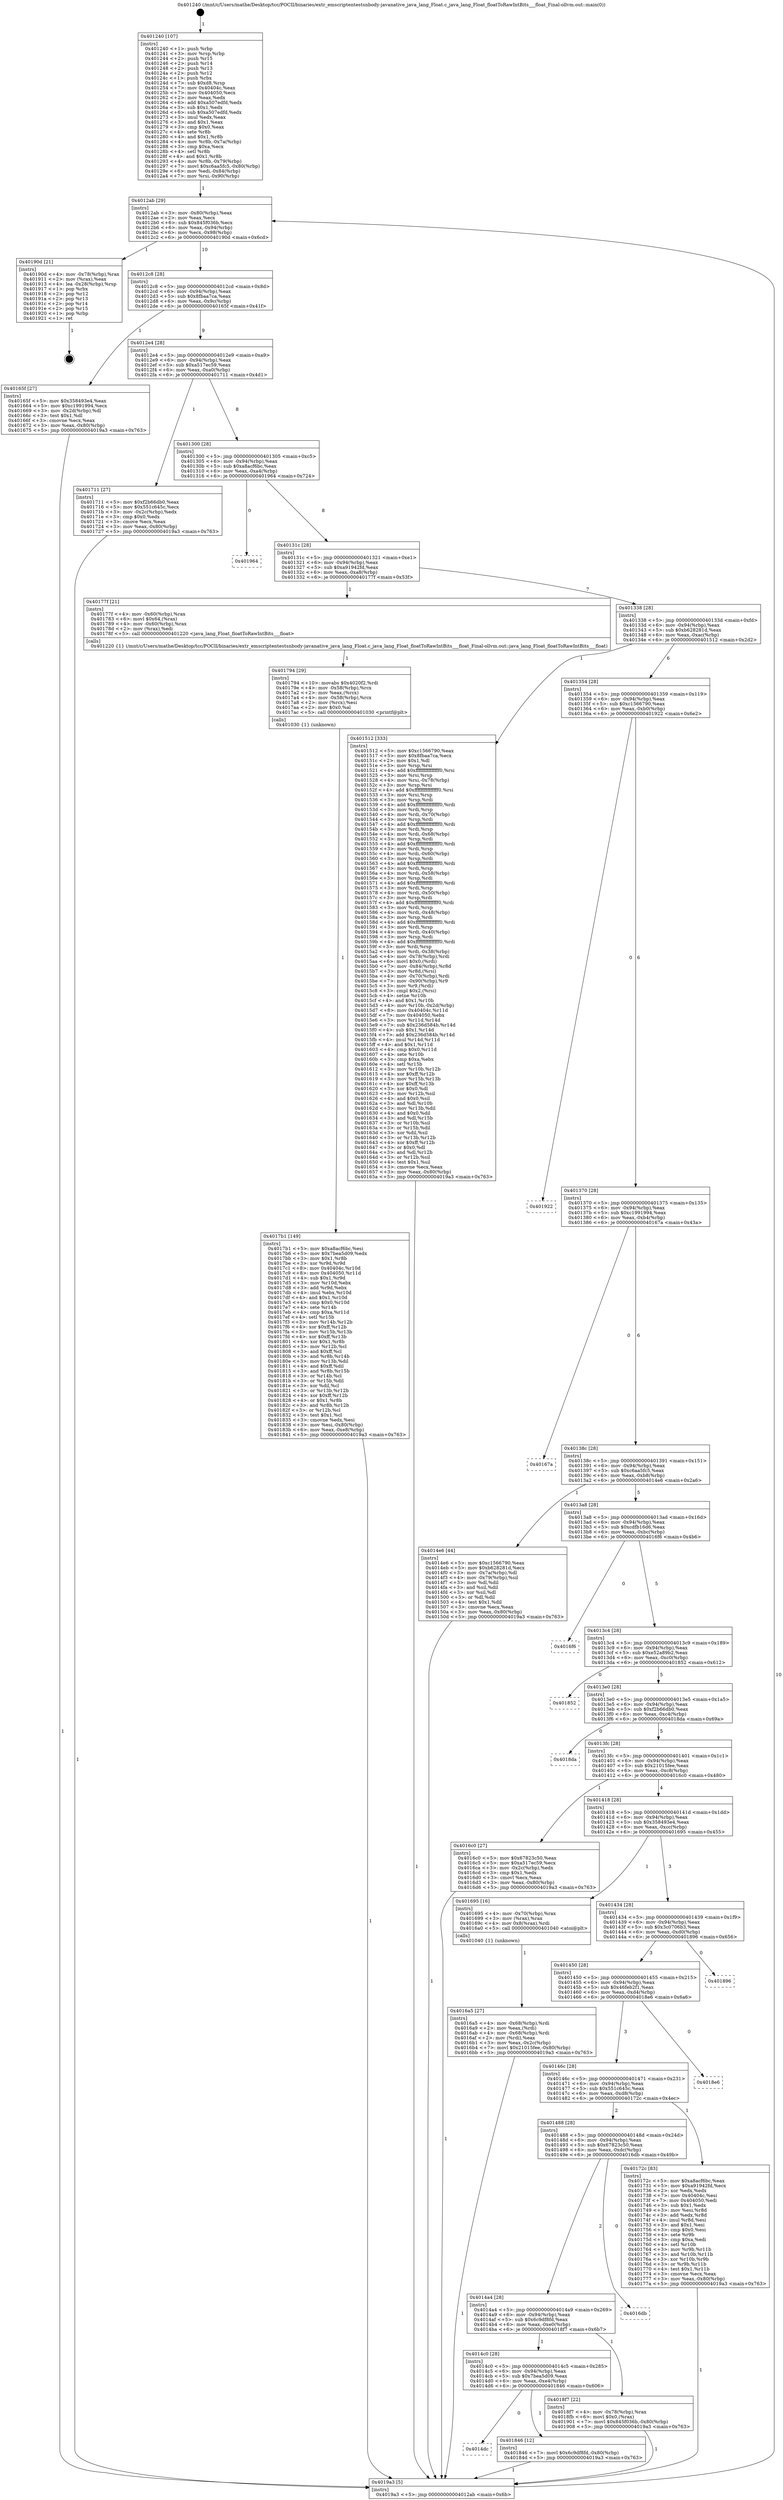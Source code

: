 digraph "0x401240" {
  label = "0x401240 (/mnt/c/Users/mathe/Desktop/tcc/POCII/binaries/extr_emscriptentestsnbody-javanative_java_lang_Float.c_java_lang_Float_floatToRawIntBits___float_Final-ollvm.out::main(0))"
  labelloc = "t"
  node[shape=record]

  Entry [label="",width=0.3,height=0.3,shape=circle,fillcolor=black,style=filled]
  "0x4012ab" [label="{
     0x4012ab [29]\l
     | [instrs]\l
     &nbsp;&nbsp;0x4012ab \<+3\>: mov -0x80(%rbp),%eax\l
     &nbsp;&nbsp;0x4012ae \<+2\>: mov %eax,%ecx\l
     &nbsp;&nbsp;0x4012b0 \<+6\>: sub $0x845f036b,%ecx\l
     &nbsp;&nbsp;0x4012b6 \<+6\>: mov %eax,-0x94(%rbp)\l
     &nbsp;&nbsp;0x4012bc \<+6\>: mov %ecx,-0x98(%rbp)\l
     &nbsp;&nbsp;0x4012c2 \<+6\>: je 000000000040190d \<main+0x6cd\>\l
  }"]
  "0x40190d" [label="{
     0x40190d [21]\l
     | [instrs]\l
     &nbsp;&nbsp;0x40190d \<+4\>: mov -0x78(%rbp),%rax\l
     &nbsp;&nbsp;0x401911 \<+2\>: mov (%rax),%eax\l
     &nbsp;&nbsp;0x401913 \<+4\>: lea -0x28(%rbp),%rsp\l
     &nbsp;&nbsp;0x401917 \<+1\>: pop %rbx\l
     &nbsp;&nbsp;0x401918 \<+2\>: pop %r12\l
     &nbsp;&nbsp;0x40191a \<+2\>: pop %r13\l
     &nbsp;&nbsp;0x40191c \<+2\>: pop %r14\l
     &nbsp;&nbsp;0x40191e \<+2\>: pop %r15\l
     &nbsp;&nbsp;0x401920 \<+1\>: pop %rbp\l
     &nbsp;&nbsp;0x401921 \<+1\>: ret\l
  }"]
  "0x4012c8" [label="{
     0x4012c8 [28]\l
     | [instrs]\l
     &nbsp;&nbsp;0x4012c8 \<+5\>: jmp 00000000004012cd \<main+0x8d\>\l
     &nbsp;&nbsp;0x4012cd \<+6\>: mov -0x94(%rbp),%eax\l
     &nbsp;&nbsp;0x4012d3 \<+5\>: sub $0x8fbaa7ca,%eax\l
     &nbsp;&nbsp;0x4012d8 \<+6\>: mov %eax,-0x9c(%rbp)\l
     &nbsp;&nbsp;0x4012de \<+6\>: je 000000000040165f \<main+0x41f\>\l
  }"]
  Exit [label="",width=0.3,height=0.3,shape=circle,fillcolor=black,style=filled,peripheries=2]
  "0x40165f" [label="{
     0x40165f [27]\l
     | [instrs]\l
     &nbsp;&nbsp;0x40165f \<+5\>: mov $0x358493e4,%eax\l
     &nbsp;&nbsp;0x401664 \<+5\>: mov $0xc1991994,%ecx\l
     &nbsp;&nbsp;0x401669 \<+3\>: mov -0x2d(%rbp),%dl\l
     &nbsp;&nbsp;0x40166c \<+3\>: test $0x1,%dl\l
     &nbsp;&nbsp;0x40166f \<+3\>: cmovne %ecx,%eax\l
     &nbsp;&nbsp;0x401672 \<+3\>: mov %eax,-0x80(%rbp)\l
     &nbsp;&nbsp;0x401675 \<+5\>: jmp 00000000004019a3 \<main+0x763\>\l
  }"]
  "0x4012e4" [label="{
     0x4012e4 [28]\l
     | [instrs]\l
     &nbsp;&nbsp;0x4012e4 \<+5\>: jmp 00000000004012e9 \<main+0xa9\>\l
     &nbsp;&nbsp;0x4012e9 \<+6\>: mov -0x94(%rbp),%eax\l
     &nbsp;&nbsp;0x4012ef \<+5\>: sub $0xa517ec59,%eax\l
     &nbsp;&nbsp;0x4012f4 \<+6\>: mov %eax,-0xa0(%rbp)\l
     &nbsp;&nbsp;0x4012fa \<+6\>: je 0000000000401711 \<main+0x4d1\>\l
  }"]
  "0x4014dc" [label="{
     0x4014dc\l
  }", style=dashed]
  "0x401711" [label="{
     0x401711 [27]\l
     | [instrs]\l
     &nbsp;&nbsp;0x401711 \<+5\>: mov $0xf2b66db0,%eax\l
     &nbsp;&nbsp;0x401716 \<+5\>: mov $0x551c645c,%ecx\l
     &nbsp;&nbsp;0x40171b \<+3\>: mov -0x2c(%rbp),%edx\l
     &nbsp;&nbsp;0x40171e \<+3\>: cmp $0x0,%edx\l
     &nbsp;&nbsp;0x401721 \<+3\>: cmove %ecx,%eax\l
     &nbsp;&nbsp;0x401724 \<+3\>: mov %eax,-0x80(%rbp)\l
     &nbsp;&nbsp;0x401727 \<+5\>: jmp 00000000004019a3 \<main+0x763\>\l
  }"]
  "0x401300" [label="{
     0x401300 [28]\l
     | [instrs]\l
     &nbsp;&nbsp;0x401300 \<+5\>: jmp 0000000000401305 \<main+0xc5\>\l
     &nbsp;&nbsp;0x401305 \<+6\>: mov -0x94(%rbp),%eax\l
     &nbsp;&nbsp;0x40130b \<+5\>: sub $0xa8acf6bc,%eax\l
     &nbsp;&nbsp;0x401310 \<+6\>: mov %eax,-0xa4(%rbp)\l
     &nbsp;&nbsp;0x401316 \<+6\>: je 0000000000401964 \<main+0x724\>\l
  }"]
  "0x401846" [label="{
     0x401846 [12]\l
     | [instrs]\l
     &nbsp;&nbsp;0x401846 \<+7\>: movl $0x6c9df8fd,-0x80(%rbp)\l
     &nbsp;&nbsp;0x40184d \<+5\>: jmp 00000000004019a3 \<main+0x763\>\l
  }"]
  "0x401964" [label="{
     0x401964\l
  }", style=dashed]
  "0x40131c" [label="{
     0x40131c [28]\l
     | [instrs]\l
     &nbsp;&nbsp;0x40131c \<+5\>: jmp 0000000000401321 \<main+0xe1\>\l
     &nbsp;&nbsp;0x401321 \<+6\>: mov -0x94(%rbp),%eax\l
     &nbsp;&nbsp;0x401327 \<+5\>: sub $0xa91942fd,%eax\l
     &nbsp;&nbsp;0x40132c \<+6\>: mov %eax,-0xa8(%rbp)\l
     &nbsp;&nbsp;0x401332 \<+6\>: je 000000000040177f \<main+0x53f\>\l
  }"]
  "0x4014c0" [label="{
     0x4014c0 [28]\l
     | [instrs]\l
     &nbsp;&nbsp;0x4014c0 \<+5\>: jmp 00000000004014c5 \<main+0x285\>\l
     &nbsp;&nbsp;0x4014c5 \<+6\>: mov -0x94(%rbp),%eax\l
     &nbsp;&nbsp;0x4014cb \<+5\>: sub $0x7bea5d09,%eax\l
     &nbsp;&nbsp;0x4014d0 \<+6\>: mov %eax,-0xe4(%rbp)\l
     &nbsp;&nbsp;0x4014d6 \<+6\>: je 0000000000401846 \<main+0x606\>\l
  }"]
  "0x40177f" [label="{
     0x40177f [21]\l
     | [instrs]\l
     &nbsp;&nbsp;0x40177f \<+4\>: mov -0x60(%rbp),%rax\l
     &nbsp;&nbsp;0x401783 \<+6\>: movl $0x64,(%rax)\l
     &nbsp;&nbsp;0x401789 \<+4\>: mov -0x60(%rbp),%rax\l
     &nbsp;&nbsp;0x40178d \<+2\>: mov (%rax),%edi\l
     &nbsp;&nbsp;0x40178f \<+5\>: call 0000000000401220 \<java_lang_Float_floatToRawIntBits___float\>\l
     | [calls]\l
     &nbsp;&nbsp;0x401220 \{1\} (/mnt/c/Users/mathe/Desktop/tcc/POCII/binaries/extr_emscriptentestsnbody-javanative_java_lang_Float.c_java_lang_Float_floatToRawIntBits___float_Final-ollvm.out::java_lang_Float_floatToRawIntBits___float)\l
  }"]
  "0x401338" [label="{
     0x401338 [28]\l
     | [instrs]\l
     &nbsp;&nbsp;0x401338 \<+5\>: jmp 000000000040133d \<main+0xfd\>\l
     &nbsp;&nbsp;0x40133d \<+6\>: mov -0x94(%rbp),%eax\l
     &nbsp;&nbsp;0x401343 \<+5\>: sub $0xb628281d,%eax\l
     &nbsp;&nbsp;0x401348 \<+6\>: mov %eax,-0xac(%rbp)\l
     &nbsp;&nbsp;0x40134e \<+6\>: je 0000000000401512 \<main+0x2d2\>\l
  }"]
  "0x4018f7" [label="{
     0x4018f7 [22]\l
     | [instrs]\l
     &nbsp;&nbsp;0x4018f7 \<+4\>: mov -0x78(%rbp),%rax\l
     &nbsp;&nbsp;0x4018fb \<+6\>: movl $0x0,(%rax)\l
     &nbsp;&nbsp;0x401901 \<+7\>: movl $0x845f036b,-0x80(%rbp)\l
     &nbsp;&nbsp;0x401908 \<+5\>: jmp 00000000004019a3 \<main+0x763\>\l
  }"]
  "0x401512" [label="{
     0x401512 [333]\l
     | [instrs]\l
     &nbsp;&nbsp;0x401512 \<+5\>: mov $0xc1566790,%eax\l
     &nbsp;&nbsp;0x401517 \<+5\>: mov $0x8fbaa7ca,%ecx\l
     &nbsp;&nbsp;0x40151c \<+2\>: mov $0x1,%dl\l
     &nbsp;&nbsp;0x40151e \<+3\>: mov %rsp,%rsi\l
     &nbsp;&nbsp;0x401521 \<+4\>: add $0xfffffffffffffff0,%rsi\l
     &nbsp;&nbsp;0x401525 \<+3\>: mov %rsi,%rsp\l
     &nbsp;&nbsp;0x401528 \<+4\>: mov %rsi,-0x78(%rbp)\l
     &nbsp;&nbsp;0x40152c \<+3\>: mov %rsp,%rsi\l
     &nbsp;&nbsp;0x40152f \<+4\>: add $0xfffffffffffffff0,%rsi\l
     &nbsp;&nbsp;0x401533 \<+3\>: mov %rsi,%rsp\l
     &nbsp;&nbsp;0x401536 \<+3\>: mov %rsp,%rdi\l
     &nbsp;&nbsp;0x401539 \<+4\>: add $0xfffffffffffffff0,%rdi\l
     &nbsp;&nbsp;0x40153d \<+3\>: mov %rdi,%rsp\l
     &nbsp;&nbsp;0x401540 \<+4\>: mov %rdi,-0x70(%rbp)\l
     &nbsp;&nbsp;0x401544 \<+3\>: mov %rsp,%rdi\l
     &nbsp;&nbsp;0x401547 \<+4\>: add $0xfffffffffffffff0,%rdi\l
     &nbsp;&nbsp;0x40154b \<+3\>: mov %rdi,%rsp\l
     &nbsp;&nbsp;0x40154e \<+4\>: mov %rdi,-0x68(%rbp)\l
     &nbsp;&nbsp;0x401552 \<+3\>: mov %rsp,%rdi\l
     &nbsp;&nbsp;0x401555 \<+4\>: add $0xfffffffffffffff0,%rdi\l
     &nbsp;&nbsp;0x401559 \<+3\>: mov %rdi,%rsp\l
     &nbsp;&nbsp;0x40155c \<+4\>: mov %rdi,-0x60(%rbp)\l
     &nbsp;&nbsp;0x401560 \<+3\>: mov %rsp,%rdi\l
     &nbsp;&nbsp;0x401563 \<+4\>: add $0xfffffffffffffff0,%rdi\l
     &nbsp;&nbsp;0x401567 \<+3\>: mov %rdi,%rsp\l
     &nbsp;&nbsp;0x40156a \<+4\>: mov %rdi,-0x58(%rbp)\l
     &nbsp;&nbsp;0x40156e \<+3\>: mov %rsp,%rdi\l
     &nbsp;&nbsp;0x401571 \<+4\>: add $0xfffffffffffffff0,%rdi\l
     &nbsp;&nbsp;0x401575 \<+3\>: mov %rdi,%rsp\l
     &nbsp;&nbsp;0x401578 \<+4\>: mov %rdi,-0x50(%rbp)\l
     &nbsp;&nbsp;0x40157c \<+3\>: mov %rsp,%rdi\l
     &nbsp;&nbsp;0x40157f \<+4\>: add $0xfffffffffffffff0,%rdi\l
     &nbsp;&nbsp;0x401583 \<+3\>: mov %rdi,%rsp\l
     &nbsp;&nbsp;0x401586 \<+4\>: mov %rdi,-0x48(%rbp)\l
     &nbsp;&nbsp;0x40158a \<+3\>: mov %rsp,%rdi\l
     &nbsp;&nbsp;0x40158d \<+4\>: add $0xfffffffffffffff0,%rdi\l
     &nbsp;&nbsp;0x401591 \<+3\>: mov %rdi,%rsp\l
     &nbsp;&nbsp;0x401594 \<+4\>: mov %rdi,-0x40(%rbp)\l
     &nbsp;&nbsp;0x401598 \<+3\>: mov %rsp,%rdi\l
     &nbsp;&nbsp;0x40159b \<+4\>: add $0xfffffffffffffff0,%rdi\l
     &nbsp;&nbsp;0x40159f \<+3\>: mov %rdi,%rsp\l
     &nbsp;&nbsp;0x4015a2 \<+4\>: mov %rdi,-0x38(%rbp)\l
     &nbsp;&nbsp;0x4015a6 \<+4\>: mov -0x78(%rbp),%rdi\l
     &nbsp;&nbsp;0x4015aa \<+6\>: movl $0x0,(%rdi)\l
     &nbsp;&nbsp;0x4015b0 \<+7\>: mov -0x84(%rbp),%r8d\l
     &nbsp;&nbsp;0x4015b7 \<+3\>: mov %r8d,(%rsi)\l
     &nbsp;&nbsp;0x4015ba \<+4\>: mov -0x70(%rbp),%rdi\l
     &nbsp;&nbsp;0x4015be \<+7\>: mov -0x90(%rbp),%r9\l
     &nbsp;&nbsp;0x4015c5 \<+3\>: mov %r9,(%rdi)\l
     &nbsp;&nbsp;0x4015c8 \<+3\>: cmpl $0x2,(%rsi)\l
     &nbsp;&nbsp;0x4015cb \<+4\>: setne %r10b\l
     &nbsp;&nbsp;0x4015cf \<+4\>: and $0x1,%r10b\l
     &nbsp;&nbsp;0x4015d3 \<+4\>: mov %r10b,-0x2d(%rbp)\l
     &nbsp;&nbsp;0x4015d7 \<+8\>: mov 0x40404c,%r11d\l
     &nbsp;&nbsp;0x4015df \<+7\>: mov 0x404050,%ebx\l
     &nbsp;&nbsp;0x4015e6 \<+3\>: mov %r11d,%r14d\l
     &nbsp;&nbsp;0x4015e9 \<+7\>: sub $0x236d584b,%r14d\l
     &nbsp;&nbsp;0x4015f0 \<+4\>: sub $0x1,%r14d\l
     &nbsp;&nbsp;0x4015f4 \<+7\>: add $0x236d584b,%r14d\l
     &nbsp;&nbsp;0x4015fb \<+4\>: imul %r14d,%r11d\l
     &nbsp;&nbsp;0x4015ff \<+4\>: and $0x1,%r11d\l
     &nbsp;&nbsp;0x401603 \<+4\>: cmp $0x0,%r11d\l
     &nbsp;&nbsp;0x401607 \<+4\>: sete %r10b\l
     &nbsp;&nbsp;0x40160b \<+3\>: cmp $0xa,%ebx\l
     &nbsp;&nbsp;0x40160e \<+4\>: setl %r15b\l
     &nbsp;&nbsp;0x401612 \<+3\>: mov %r10b,%r12b\l
     &nbsp;&nbsp;0x401615 \<+4\>: xor $0xff,%r12b\l
     &nbsp;&nbsp;0x401619 \<+3\>: mov %r15b,%r13b\l
     &nbsp;&nbsp;0x40161c \<+4\>: xor $0xff,%r13b\l
     &nbsp;&nbsp;0x401620 \<+3\>: xor $0x0,%dl\l
     &nbsp;&nbsp;0x401623 \<+3\>: mov %r12b,%sil\l
     &nbsp;&nbsp;0x401626 \<+4\>: and $0x0,%sil\l
     &nbsp;&nbsp;0x40162a \<+3\>: and %dl,%r10b\l
     &nbsp;&nbsp;0x40162d \<+3\>: mov %r13b,%dil\l
     &nbsp;&nbsp;0x401630 \<+4\>: and $0x0,%dil\l
     &nbsp;&nbsp;0x401634 \<+3\>: and %dl,%r15b\l
     &nbsp;&nbsp;0x401637 \<+3\>: or %r10b,%sil\l
     &nbsp;&nbsp;0x40163a \<+3\>: or %r15b,%dil\l
     &nbsp;&nbsp;0x40163d \<+3\>: xor %dil,%sil\l
     &nbsp;&nbsp;0x401640 \<+3\>: or %r13b,%r12b\l
     &nbsp;&nbsp;0x401643 \<+4\>: xor $0xff,%r12b\l
     &nbsp;&nbsp;0x401647 \<+3\>: or $0x0,%dl\l
     &nbsp;&nbsp;0x40164a \<+3\>: and %dl,%r12b\l
     &nbsp;&nbsp;0x40164d \<+3\>: or %r12b,%sil\l
     &nbsp;&nbsp;0x401650 \<+4\>: test $0x1,%sil\l
     &nbsp;&nbsp;0x401654 \<+3\>: cmovne %ecx,%eax\l
     &nbsp;&nbsp;0x401657 \<+3\>: mov %eax,-0x80(%rbp)\l
     &nbsp;&nbsp;0x40165a \<+5\>: jmp 00000000004019a3 \<main+0x763\>\l
  }"]
  "0x401354" [label="{
     0x401354 [28]\l
     | [instrs]\l
     &nbsp;&nbsp;0x401354 \<+5\>: jmp 0000000000401359 \<main+0x119\>\l
     &nbsp;&nbsp;0x401359 \<+6\>: mov -0x94(%rbp),%eax\l
     &nbsp;&nbsp;0x40135f \<+5\>: sub $0xc1566790,%eax\l
     &nbsp;&nbsp;0x401364 \<+6\>: mov %eax,-0xb0(%rbp)\l
     &nbsp;&nbsp;0x40136a \<+6\>: je 0000000000401922 \<main+0x6e2\>\l
  }"]
  "0x4014a4" [label="{
     0x4014a4 [28]\l
     | [instrs]\l
     &nbsp;&nbsp;0x4014a4 \<+5\>: jmp 00000000004014a9 \<main+0x269\>\l
     &nbsp;&nbsp;0x4014a9 \<+6\>: mov -0x94(%rbp),%eax\l
     &nbsp;&nbsp;0x4014af \<+5\>: sub $0x6c9df8fd,%eax\l
     &nbsp;&nbsp;0x4014b4 \<+6\>: mov %eax,-0xe0(%rbp)\l
     &nbsp;&nbsp;0x4014ba \<+6\>: je 00000000004018f7 \<main+0x6b7\>\l
  }"]
  "0x401922" [label="{
     0x401922\l
  }", style=dashed]
  "0x401370" [label="{
     0x401370 [28]\l
     | [instrs]\l
     &nbsp;&nbsp;0x401370 \<+5\>: jmp 0000000000401375 \<main+0x135\>\l
     &nbsp;&nbsp;0x401375 \<+6\>: mov -0x94(%rbp),%eax\l
     &nbsp;&nbsp;0x40137b \<+5\>: sub $0xc1991994,%eax\l
     &nbsp;&nbsp;0x401380 \<+6\>: mov %eax,-0xb4(%rbp)\l
     &nbsp;&nbsp;0x401386 \<+6\>: je 000000000040167a \<main+0x43a\>\l
  }"]
  "0x4016db" [label="{
     0x4016db\l
  }", style=dashed]
  "0x40167a" [label="{
     0x40167a\l
  }", style=dashed]
  "0x40138c" [label="{
     0x40138c [28]\l
     | [instrs]\l
     &nbsp;&nbsp;0x40138c \<+5\>: jmp 0000000000401391 \<main+0x151\>\l
     &nbsp;&nbsp;0x401391 \<+6\>: mov -0x94(%rbp),%eax\l
     &nbsp;&nbsp;0x401397 \<+5\>: sub $0xc6aa5fc5,%eax\l
     &nbsp;&nbsp;0x40139c \<+6\>: mov %eax,-0xb8(%rbp)\l
     &nbsp;&nbsp;0x4013a2 \<+6\>: je 00000000004014e6 \<main+0x2a6\>\l
  }"]
  "0x4017b1" [label="{
     0x4017b1 [149]\l
     | [instrs]\l
     &nbsp;&nbsp;0x4017b1 \<+5\>: mov $0xa8acf6bc,%esi\l
     &nbsp;&nbsp;0x4017b6 \<+5\>: mov $0x7bea5d09,%edx\l
     &nbsp;&nbsp;0x4017bb \<+3\>: mov $0x1,%r8b\l
     &nbsp;&nbsp;0x4017be \<+3\>: xor %r9d,%r9d\l
     &nbsp;&nbsp;0x4017c1 \<+8\>: mov 0x40404c,%r10d\l
     &nbsp;&nbsp;0x4017c9 \<+8\>: mov 0x404050,%r11d\l
     &nbsp;&nbsp;0x4017d1 \<+4\>: sub $0x1,%r9d\l
     &nbsp;&nbsp;0x4017d5 \<+3\>: mov %r10d,%ebx\l
     &nbsp;&nbsp;0x4017d8 \<+3\>: add %r9d,%ebx\l
     &nbsp;&nbsp;0x4017db \<+4\>: imul %ebx,%r10d\l
     &nbsp;&nbsp;0x4017df \<+4\>: and $0x1,%r10d\l
     &nbsp;&nbsp;0x4017e3 \<+4\>: cmp $0x0,%r10d\l
     &nbsp;&nbsp;0x4017e7 \<+4\>: sete %r14b\l
     &nbsp;&nbsp;0x4017eb \<+4\>: cmp $0xa,%r11d\l
     &nbsp;&nbsp;0x4017ef \<+4\>: setl %r15b\l
     &nbsp;&nbsp;0x4017f3 \<+3\>: mov %r14b,%r12b\l
     &nbsp;&nbsp;0x4017f6 \<+4\>: xor $0xff,%r12b\l
     &nbsp;&nbsp;0x4017fa \<+3\>: mov %r15b,%r13b\l
     &nbsp;&nbsp;0x4017fd \<+4\>: xor $0xff,%r13b\l
     &nbsp;&nbsp;0x401801 \<+4\>: xor $0x1,%r8b\l
     &nbsp;&nbsp;0x401805 \<+3\>: mov %r12b,%cl\l
     &nbsp;&nbsp;0x401808 \<+3\>: and $0xff,%cl\l
     &nbsp;&nbsp;0x40180b \<+3\>: and %r8b,%r14b\l
     &nbsp;&nbsp;0x40180e \<+3\>: mov %r13b,%dil\l
     &nbsp;&nbsp;0x401811 \<+4\>: and $0xff,%dil\l
     &nbsp;&nbsp;0x401815 \<+3\>: and %r8b,%r15b\l
     &nbsp;&nbsp;0x401818 \<+3\>: or %r14b,%cl\l
     &nbsp;&nbsp;0x40181b \<+3\>: or %r15b,%dil\l
     &nbsp;&nbsp;0x40181e \<+3\>: xor %dil,%cl\l
     &nbsp;&nbsp;0x401821 \<+3\>: or %r13b,%r12b\l
     &nbsp;&nbsp;0x401824 \<+4\>: xor $0xff,%r12b\l
     &nbsp;&nbsp;0x401828 \<+4\>: or $0x1,%r8b\l
     &nbsp;&nbsp;0x40182c \<+3\>: and %r8b,%r12b\l
     &nbsp;&nbsp;0x40182f \<+3\>: or %r12b,%cl\l
     &nbsp;&nbsp;0x401832 \<+3\>: test $0x1,%cl\l
     &nbsp;&nbsp;0x401835 \<+3\>: cmovne %edx,%esi\l
     &nbsp;&nbsp;0x401838 \<+3\>: mov %esi,-0x80(%rbp)\l
     &nbsp;&nbsp;0x40183b \<+6\>: mov %eax,-0xe8(%rbp)\l
     &nbsp;&nbsp;0x401841 \<+5\>: jmp 00000000004019a3 \<main+0x763\>\l
  }"]
  "0x4014e6" [label="{
     0x4014e6 [44]\l
     | [instrs]\l
     &nbsp;&nbsp;0x4014e6 \<+5\>: mov $0xc1566790,%eax\l
     &nbsp;&nbsp;0x4014eb \<+5\>: mov $0xb628281d,%ecx\l
     &nbsp;&nbsp;0x4014f0 \<+3\>: mov -0x7a(%rbp),%dl\l
     &nbsp;&nbsp;0x4014f3 \<+4\>: mov -0x79(%rbp),%sil\l
     &nbsp;&nbsp;0x4014f7 \<+3\>: mov %dl,%dil\l
     &nbsp;&nbsp;0x4014fa \<+3\>: and %sil,%dil\l
     &nbsp;&nbsp;0x4014fd \<+3\>: xor %sil,%dl\l
     &nbsp;&nbsp;0x401500 \<+3\>: or %dl,%dil\l
     &nbsp;&nbsp;0x401503 \<+4\>: test $0x1,%dil\l
     &nbsp;&nbsp;0x401507 \<+3\>: cmovne %ecx,%eax\l
     &nbsp;&nbsp;0x40150a \<+3\>: mov %eax,-0x80(%rbp)\l
     &nbsp;&nbsp;0x40150d \<+5\>: jmp 00000000004019a3 \<main+0x763\>\l
  }"]
  "0x4013a8" [label="{
     0x4013a8 [28]\l
     | [instrs]\l
     &nbsp;&nbsp;0x4013a8 \<+5\>: jmp 00000000004013ad \<main+0x16d\>\l
     &nbsp;&nbsp;0x4013ad \<+6\>: mov -0x94(%rbp),%eax\l
     &nbsp;&nbsp;0x4013b3 \<+5\>: sub $0xcdfb16d6,%eax\l
     &nbsp;&nbsp;0x4013b8 \<+6\>: mov %eax,-0xbc(%rbp)\l
     &nbsp;&nbsp;0x4013be \<+6\>: je 00000000004016f6 \<main+0x4b6\>\l
  }"]
  "0x4019a3" [label="{
     0x4019a3 [5]\l
     | [instrs]\l
     &nbsp;&nbsp;0x4019a3 \<+5\>: jmp 00000000004012ab \<main+0x6b\>\l
  }"]
  "0x401240" [label="{
     0x401240 [107]\l
     | [instrs]\l
     &nbsp;&nbsp;0x401240 \<+1\>: push %rbp\l
     &nbsp;&nbsp;0x401241 \<+3\>: mov %rsp,%rbp\l
     &nbsp;&nbsp;0x401244 \<+2\>: push %r15\l
     &nbsp;&nbsp;0x401246 \<+2\>: push %r14\l
     &nbsp;&nbsp;0x401248 \<+2\>: push %r13\l
     &nbsp;&nbsp;0x40124a \<+2\>: push %r12\l
     &nbsp;&nbsp;0x40124c \<+1\>: push %rbx\l
     &nbsp;&nbsp;0x40124d \<+7\>: sub $0xd8,%rsp\l
     &nbsp;&nbsp;0x401254 \<+7\>: mov 0x40404c,%eax\l
     &nbsp;&nbsp;0x40125b \<+7\>: mov 0x404050,%ecx\l
     &nbsp;&nbsp;0x401262 \<+2\>: mov %eax,%edx\l
     &nbsp;&nbsp;0x401264 \<+6\>: add $0xa507edfd,%edx\l
     &nbsp;&nbsp;0x40126a \<+3\>: sub $0x1,%edx\l
     &nbsp;&nbsp;0x40126d \<+6\>: sub $0xa507edfd,%edx\l
     &nbsp;&nbsp;0x401273 \<+3\>: imul %edx,%eax\l
     &nbsp;&nbsp;0x401276 \<+3\>: and $0x1,%eax\l
     &nbsp;&nbsp;0x401279 \<+3\>: cmp $0x0,%eax\l
     &nbsp;&nbsp;0x40127c \<+4\>: sete %r8b\l
     &nbsp;&nbsp;0x401280 \<+4\>: and $0x1,%r8b\l
     &nbsp;&nbsp;0x401284 \<+4\>: mov %r8b,-0x7a(%rbp)\l
     &nbsp;&nbsp;0x401288 \<+3\>: cmp $0xa,%ecx\l
     &nbsp;&nbsp;0x40128b \<+4\>: setl %r8b\l
     &nbsp;&nbsp;0x40128f \<+4\>: and $0x1,%r8b\l
     &nbsp;&nbsp;0x401293 \<+4\>: mov %r8b,-0x79(%rbp)\l
     &nbsp;&nbsp;0x401297 \<+7\>: movl $0xc6aa5fc5,-0x80(%rbp)\l
     &nbsp;&nbsp;0x40129e \<+6\>: mov %edi,-0x84(%rbp)\l
     &nbsp;&nbsp;0x4012a4 \<+7\>: mov %rsi,-0x90(%rbp)\l
  }"]
  "0x401794" [label="{
     0x401794 [29]\l
     | [instrs]\l
     &nbsp;&nbsp;0x401794 \<+10\>: movabs $0x4020f2,%rdi\l
     &nbsp;&nbsp;0x40179e \<+4\>: mov -0x58(%rbp),%rcx\l
     &nbsp;&nbsp;0x4017a2 \<+2\>: mov %eax,(%rcx)\l
     &nbsp;&nbsp;0x4017a4 \<+4\>: mov -0x58(%rbp),%rcx\l
     &nbsp;&nbsp;0x4017a8 \<+2\>: mov (%rcx),%esi\l
     &nbsp;&nbsp;0x4017aa \<+2\>: mov $0x0,%al\l
     &nbsp;&nbsp;0x4017ac \<+5\>: call 0000000000401030 \<printf@plt\>\l
     | [calls]\l
     &nbsp;&nbsp;0x401030 \{1\} (unknown)\l
  }"]
  "0x401488" [label="{
     0x401488 [28]\l
     | [instrs]\l
     &nbsp;&nbsp;0x401488 \<+5\>: jmp 000000000040148d \<main+0x24d\>\l
     &nbsp;&nbsp;0x40148d \<+6\>: mov -0x94(%rbp),%eax\l
     &nbsp;&nbsp;0x401493 \<+5\>: sub $0x67823c50,%eax\l
     &nbsp;&nbsp;0x401498 \<+6\>: mov %eax,-0xdc(%rbp)\l
     &nbsp;&nbsp;0x40149e \<+6\>: je 00000000004016db \<main+0x49b\>\l
  }"]
  "0x4016f6" [label="{
     0x4016f6\l
  }", style=dashed]
  "0x4013c4" [label="{
     0x4013c4 [28]\l
     | [instrs]\l
     &nbsp;&nbsp;0x4013c4 \<+5\>: jmp 00000000004013c9 \<main+0x189\>\l
     &nbsp;&nbsp;0x4013c9 \<+6\>: mov -0x94(%rbp),%eax\l
     &nbsp;&nbsp;0x4013cf \<+5\>: sub $0xe52a89b2,%eax\l
     &nbsp;&nbsp;0x4013d4 \<+6\>: mov %eax,-0xc0(%rbp)\l
     &nbsp;&nbsp;0x4013da \<+6\>: je 0000000000401852 \<main+0x612\>\l
  }"]
  "0x40172c" [label="{
     0x40172c [83]\l
     | [instrs]\l
     &nbsp;&nbsp;0x40172c \<+5\>: mov $0xa8acf6bc,%eax\l
     &nbsp;&nbsp;0x401731 \<+5\>: mov $0xa91942fd,%ecx\l
     &nbsp;&nbsp;0x401736 \<+2\>: xor %edx,%edx\l
     &nbsp;&nbsp;0x401738 \<+7\>: mov 0x40404c,%esi\l
     &nbsp;&nbsp;0x40173f \<+7\>: mov 0x404050,%edi\l
     &nbsp;&nbsp;0x401746 \<+3\>: sub $0x1,%edx\l
     &nbsp;&nbsp;0x401749 \<+3\>: mov %esi,%r8d\l
     &nbsp;&nbsp;0x40174c \<+3\>: add %edx,%r8d\l
     &nbsp;&nbsp;0x40174f \<+4\>: imul %r8d,%esi\l
     &nbsp;&nbsp;0x401753 \<+3\>: and $0x1,%esi\l
     &nbsp;&nbsp;0x401756 \<+3\>: cmp $0x0,%esi\l
     &nbsp;&nbsp;0x401759 \<+4\>: sete %r9b\l
     &nbsp;&nbsp;0x40175d \<+3\>: cmp $0xa,%edi\l
     &nbsp;&nbsp;0x401760 \<+4\>: setl %r10b\l
     &nbsp;&nbsp;0x401764 \<+3\>: mov %r9b,%r11b\l
     &nbsp;&nbsp;0x401767 \<+3\>: and %r10b,%r11b\l
     &nbsp;&nbsp;0x40176a \<+3\>: xor %r10b,%r9b\l
     &nbsp;&nbsp;0x40176d \<+3\>: or %r9b,%r11b\l
     &nbsp;&nbsp;0x401770 \<+4\>: test $0x1,%r11b\l
     &nbsp;&nbsp;0x401774 \<+3\>: cmovne %ecx,%eax\l
     &nbsp;&nbsp;0x401777 \<+3\>: mov %eax,-0x80(%rbp)\l
     &nbsp;&nbsp;0x40177a \<+5\>: jmp 00000000004019a3 \<main+0x763\>\l
  }"]
  "0x401852" [label="{
     0x401852\l
  }", style=dashed]
  "0x4013e0" [label="{
     0x4013e0 [28]\l
     | [instrs]\l
     &nbsp;&nbsp;0x4013e0 \<+5\>: jmp 00000000004013e5 \<main+0x1a5\>\l
     &nbsp;&nbsp;0x4013e5 \<+6\>: mov -0x94(%rbp),%eax\l
     &nbsp;&nbsp;0x4013eb \<+5\>: sub $0xf2b66db0,%eax\l
     &nbsp;&nbsp;0x4013f0 \<+6\>: mov %eax,-0xc4(%rbp)\l
     &nbsp;&nbsp;0x4013f6 \<+6\>: je 00000000004018da \<main+0x69a\>\l
  }"]
  "0x40146c" [label="{
     0x40146c [28]\l
     | [instrs]\l
     &nbsp;&nbsp;0x40146c \<+5\>: jmp 0000000000401471 \<main+0x231\>\l
     &nbsp;&nbsp;0x401471 \<+6\>: mov -0x94(%rbp),%eax\l
     &nbsp;&nbsp;0x401477 \<+5\>: sub $0x551c645c,%eax\l
     &nbsp;&nbsp;0x40147c \<+6\>: mov %eax,-0xd8(%rbp)\l
     &nbsp;&nbsp;0x401482 \<+6\>: je 000000000040172c \<main+0x4ec\>\l
  }"]
  "0x4018da" [label="{
     0x4018da\l
  }", style=dashed]
  "0x4013fc" [label="{
     0x4013fc [28]\l
     | [instrs]\l
     &nbsp;&nbsp;0x4013fc \<+5\>: jmp 0000000000401401 \<main+0x1c1\>\l
     &nbsp;&nbsp;0x401401 \<+6\>: mov -0x94(%rbp),%eax\l
     &nbsp;&nbsp;0x401407 \<+5\>: sub $0x21015fee,%eax\l
     &nbsp;&nbsp;0x40140c \<+6\>: mov %eax,-0xc8(%rbp)\l
     &nbsp;&nbsp;0x401412 \<+6\>: je 00000000004016c0 \<main+0x480\>\l
  }"]
  "0x4018e6" [label="{
     0x4018e6\l
  }", style=dashed]
  "0x4016c0" [label="{
     0x4016c0 [27]\l
     | [instrs]\l
     &nbsp;&nbsp;0x4016c0 \<+5\>: mov $0x67823c50,%eax\l
     &nbsp;&nbsp;0x4016c5 \<+5\>: mov $0xa517ec59,%ecx\l
     &nbsp;&nbsp;0x4016ca \<+3\>: mov -0x2c(%rbp),%edx\l
     &nbsp;&nbsp;0x4016cd \<+3\>: cmp $0x1,%edx\l
     &nbsp;&nbsp;0x4016d0 \<+3\>: cmovl %ecx,%eax\l
     &nbsp;&nbsp;0x4016d3 \<+3\>: mov %eax,-0x80(%rbp)\l
     &nbsp;&nbsp;0x4016d6 \<+5\>: jmp 00000000004019a3 \<main+0x763\>\l
  }"]
  "0x401418" [label="{
     0x401418 [28]\l
     | [instrs]\l
     &nbsp;&nbsp;0x401418 \<+5\>: jmp 000000000040141d \<main+0x1dd\>\l
     &nbsp;&nbsp;0x40141d \<+6\>: mov -0x94(%rbp),%eax\l
     &nbsp;&nbsp;0x401423 \<+5\>: sub $0x358493e4,%eax\l
     &nbsp;&nbsp;0x401428 \<+6\>: mov %eax,-0xcc(%rbp)\l
     &nbsp;&nbsp;0x40142e \<+6\>: je 0000000000401695 \<main+0x455\>\l
  }"]
  "0x401450" [label="{
     0x401450 [28]\l
     | [instrs]\l
     &nbsp;&nbsp;0x401450 \<+5\>: jmp 0000000000401455 \<main+0x215\>\l
     &nbsp;&nbsp;0x401455 \<+6\>: mov -0x94(%rbp),%eax\l
     &nbsp;&nbsp;0x40145b \<+5\>: sub $0x46feb2f1,%eax\l
     &nbsp;&nbsp;0x401460 \<+6\>: mov %eax,-0xd4(%rbp)\l
     &nbsp;&nbsp;0x401466 \<+6\>: je 00000000004018e6 \<main+0x6a6\>\l
  }"]
  "0x401695" [label="{
     0x401695 [16]\l
     | [instrs]\l
     &nbsp;&nbsp;0x401695 \<+4\>: mov -0x70(%rbp),%rax\l
     &nbsp;&nbsp;0x401699 \<+3\>: mov (%rax),%rax\l
     &nbsp;&nbsp;0x40169c \<+4\>: mov 0x8(%rax),%rdi\l
     &nbsp;&nbsp;0x4016a0 \<+5\>: call 0000000000401040 \<atoi@plt\>\l
     | [calls]\l
     &nbsp;&nbsp;0x401040 \{1\} (unknown)\l
  }"]
  "0x401434" [label="{
     0x401434 [28]\l
     | [instrs]\l
     &nbsp;&nbsp;0x401434 \<+5\>: jmp 0000000000401439 \<main+0x1f9\>\l
     &nbsp;&nbsp;0x401439 \<+6\>: mov -0x94(%rbp),%eax\l
     &nbsp;&nbsp;0x40143f \<+5\>: sub $0x3c0706b3,%eax\l
     &nbsp;&nbsp;0x401444 \<+6\>: mov %eax,-0xd0(%rbp)\l
     &nbsp;&nbsp;0x40144a \<+6\>: je 0000000000401896 \<main+0x656\>\l
  }"]
  "0x4016a5" [label="{
     0x4016a5 [27]\l
     | [instrs]\l
     &nbsp;&nbsp;0x4016a5 \<+4\>: mov -0x68(%rbp),%rdi\l
     &nbsp;&nbsp;0x4016a9 \<+2\>: mov %eax,(%rdi)\l
     &nbsp;&nbsp;0x4016ab \<+4\>: mov -0x68(%rbp),%rdi\l
     &nbsp;&nbsp;0x4016af \<+2\>: mov (%rdi),%eax\l
     &nbsp;&nbsp;0x4016b1 \<+3\>: mov %eax,-0x2c(%rbp)\l
     &nbsp;&nbsp;0x4016b4 \<+7\>: movl $0x21015fee,-0x80(%rbp)\l
     &nbsp;&nbsp;0x4016bb \<+5\>: jmp 00000000004019a3 \<main+0x763\>\l
  }"]
  "0x401896" [label="{
     0x401896\l
  }", style=dashed]
  Entry -> "0x401240" [label=" 1"]
  "0x4012ab" -> "0x40190d" [label=" 1"]
  "0x4012ab" -> "0x4012c8" [label=" 10"]
  "0x40190d" -> Exit [label=" 1"]
  "0x4012c8" -> "0x40165f" [label=" 1"]
  "0x4012c8" -> "0x4012e4" [label=" 9"]
  "0x4018f7" -> "0x4019a3" [label=" 1"]
  "0x4012e4" -> "0x401711" [label=" 1"]
  "0x4012e4" -> "0x401300" [label=" 8"]
  "0x401846" -> "0x4019a3" [label=" 1"]
  "0x401300" -> "0x401964" [label=" 0"]
  "0x401300" -> "0x40131c" [label=" 8"]
  "0x4014c0" -> "0x4014dc" [label=" 0"]
  "0x40131c" -> "0x40177f" [label=" 1"]
  "0x40131c" -> "0x401338" [label=" 7"]
  "0x4014c0" -> "0x401846" [label=" 1"]
  "0x401338" -> "0x401512" [label=" 1"]
  "0x401338" -> "0x401354" [label=" 6"]
  "0x4014a4" -> "0x4014c0" [label=" 1"]
  "0x401354" -> "0x401922" [label=" 0"]
  "0x401354" -> "0x401370" [label=" 6"]
  "0x4014a4" -> "0x4018f7" [label=" 1"]
  "0x401370" -> "0x40167a" [label=" 0"]
  "0x401370" -> "0x40138c" [label=" 6"]
  "0x401488" -> "0x4014a4" [label=" 2"]
  "0x40138c" -> "0x4014e6" [label=" 1"]
  "0x40138c" -> "0x4013a8" [label=" 5"]
  "0x4014e6" -> "0x4019a3" [label=" 1"]
  "0x401240" -> "0x4012ab" [label=" 1"]
  "0x4019a3" -> "0x4012ab" [label=" 10"]
  "0x401488" -> "0x4016db" [label=" 0"]
  "0x401512" -> "0x4019a3" [label=" 1"]
  "0x40165f" -> "0x4019a3" [label=" 1"]
  "0x4017b1" -> "0x4019a3" [label=" 1"]
  "0x4013a8" -> "0x4016f6" [label=" 0"]
  "0x4013a8" -> "0x4013c4" [label=" 5"]
  "0x401794" -> "0x4017b1" [label=" 1"]
  "0x4013c4" -> "0x401852" [label=" 0"]
  "0x4013c4" -> "0x4013e0" [label=" 5"]
  "0x40177f" -> "0x401794" [label=" 1"]
  "0x4013e0" -> "0x4018da" [label=" 0"]
  "0x4013e0" -> "0x4013fc" [label=" 5"]
  "0x40146c" -> "0x401488" [label=" 2"]
  "0x4013fc" -> "0x4016c0" [label=" 1"]
  "0x4013fc" -> "0x401418" [label=" 4"]
  "0x40146c" -> "0x40172c" [label=" 1"]
  "0x401418" -> "0x401695" [label=" 1"]
  "0x401418" -> "0x401434" [label=" 3"]
  "0x401695" -> "0x4016a5" [label=" 1"]
  "0x4016a5" -> "0x4019a3" [label=" 1"]
  "0x4016c0" -> "0x4019a3" [label=" 1"]
  "0x401711" -> "0x4019a3" [label=" 1"]
  "0x401450" -> "0x40146c" [label=" 3"]
  "0x401434" -> "0x401896" [label=" 0"]
  "0x401434" -> "0x401450" [label=" 3"]
  "0x40172c" -> "0x4019a3" [label=" 1"]
  "0x401450" -> "0x4018e6" [label=" 0"]
}
